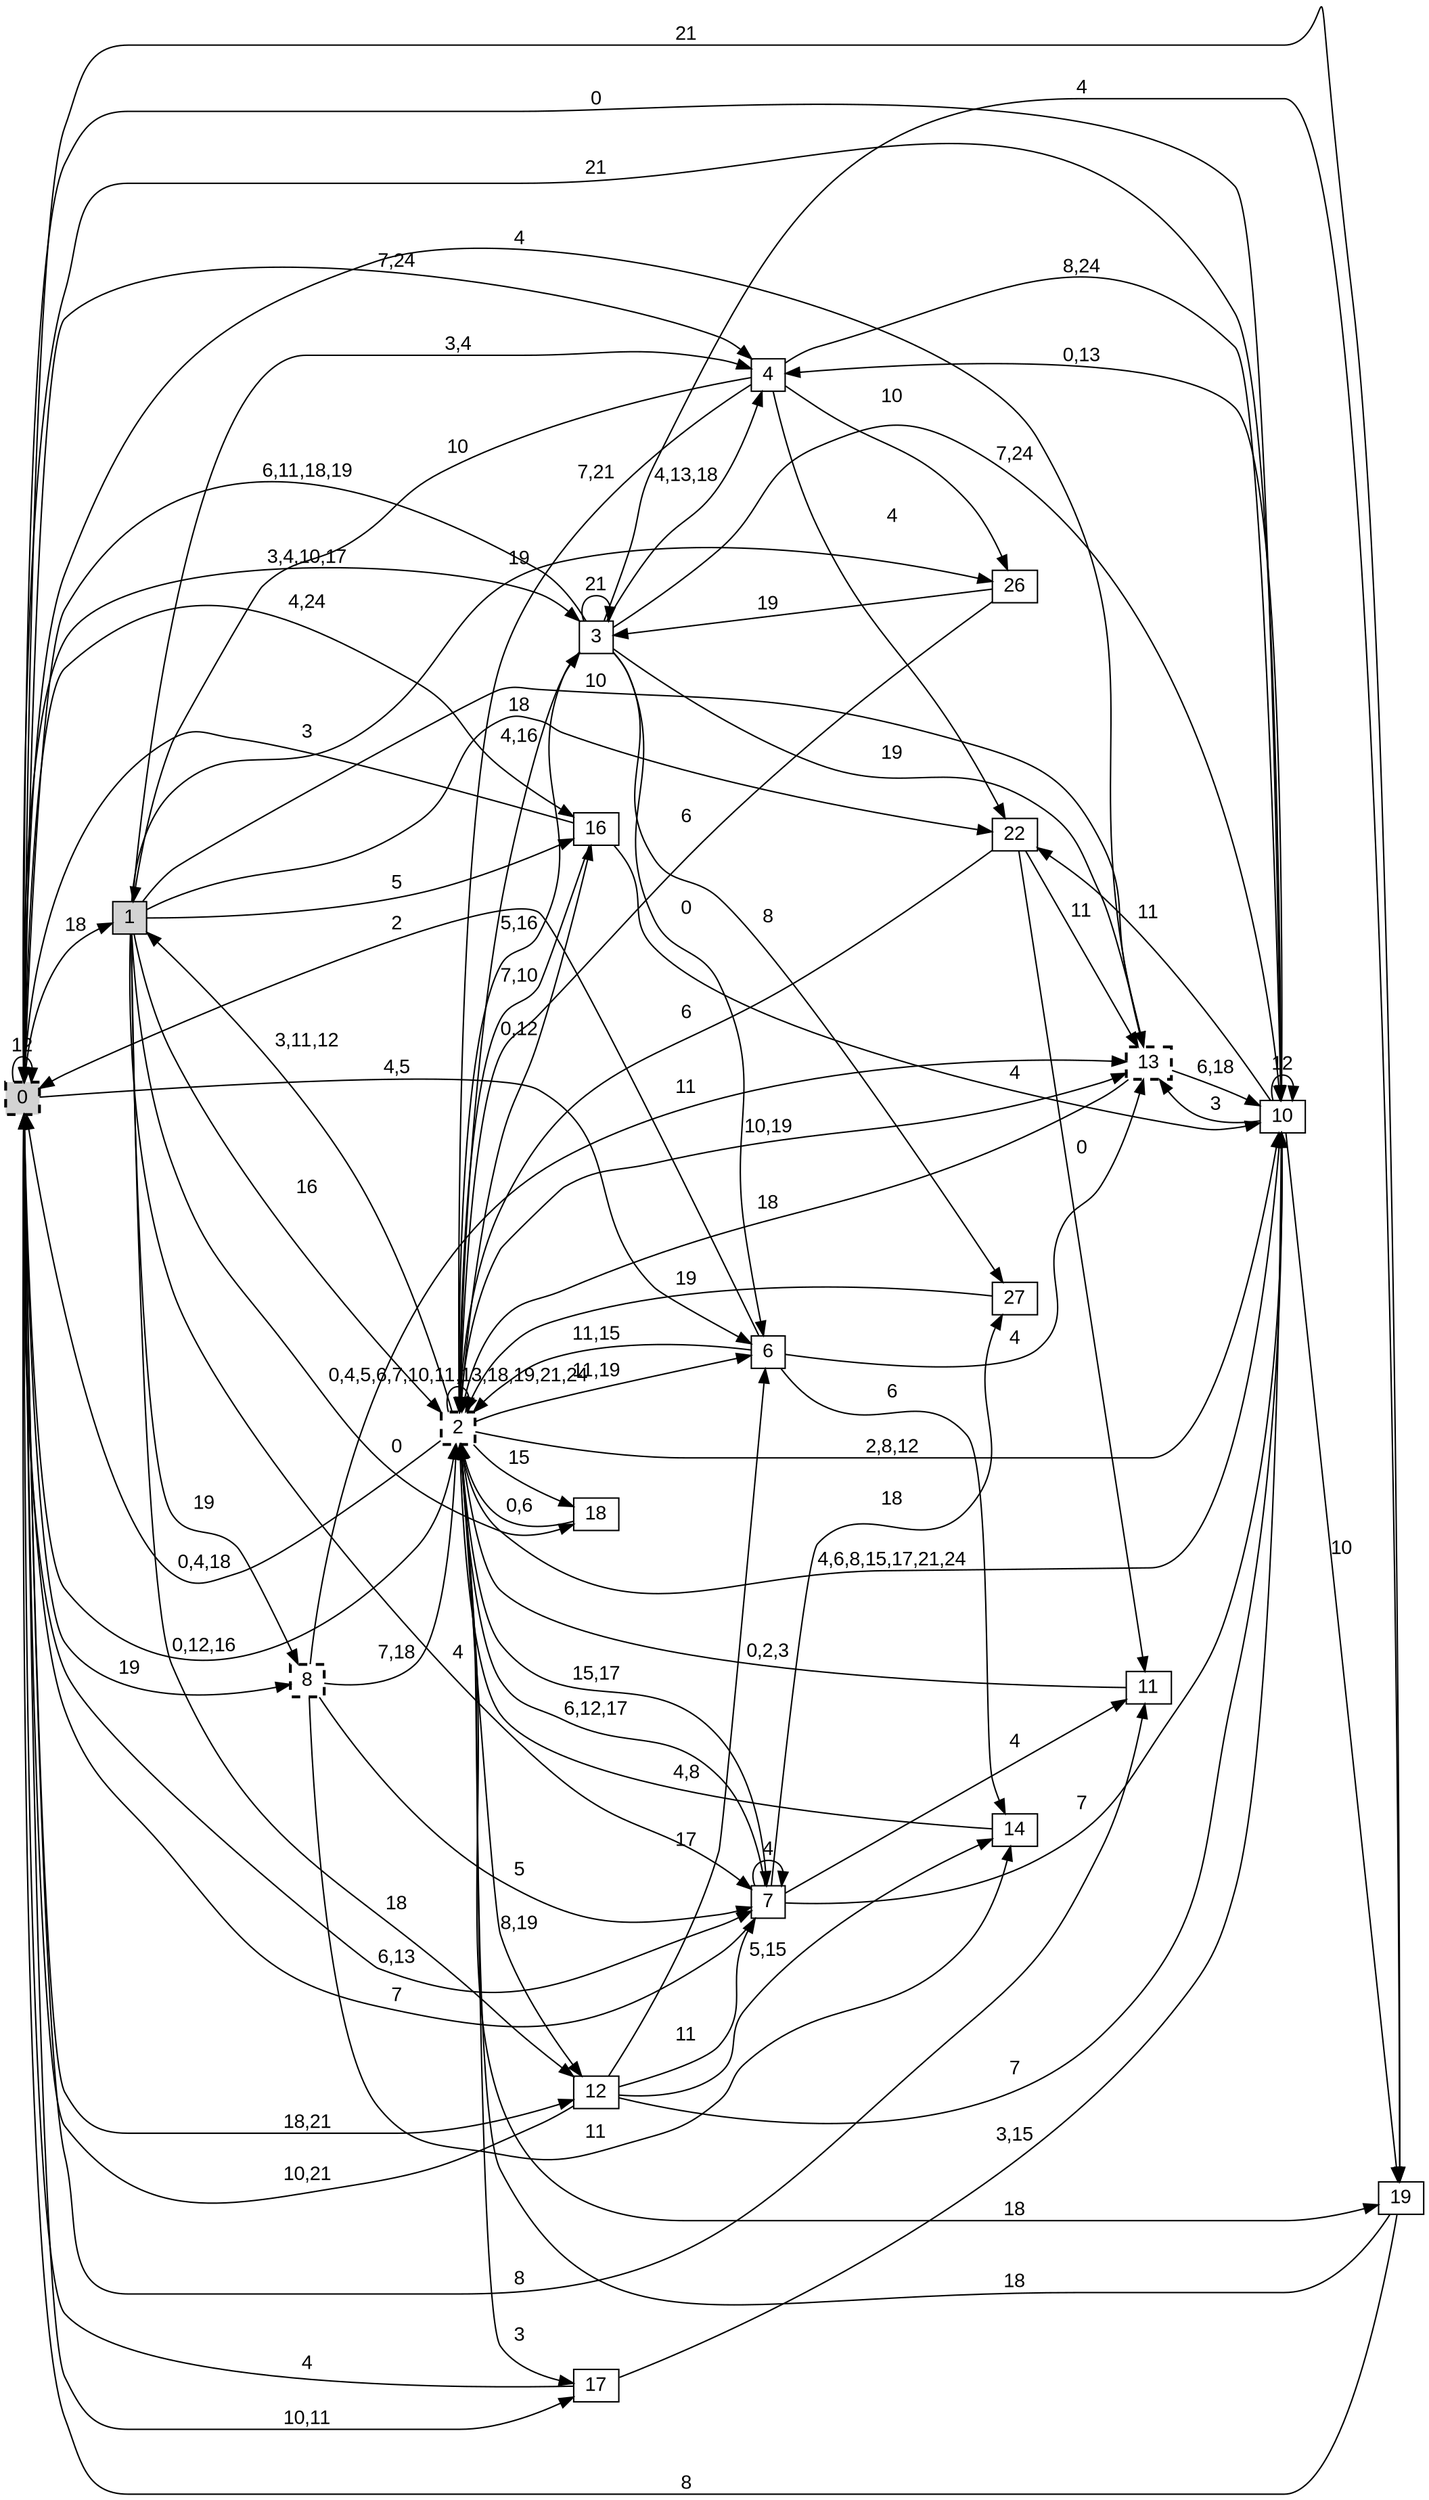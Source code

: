 digraph "NDFA" {
  rankdir=LR
  node [shape=box width=0.1 height=0.1 fontname=Arial]
  edge [fontname=Arial]
/* Estados */
 s0 [label="0" style="filled,bold,dashed"] /* I:1 F:1 D:0 */
 s1 [label="1" style="filled"] /* I:1 F:0 D:0 */
 s2 [label="2" style="bold,dashed"] /* I:0 F:1 D:0 */
 s3 [label="3" ] /* I:0 F:0 D:0 */
 s4 [label="4" ] /* I:0 F:0 D:0 */
 s6 [label="6" ] /* I:0 F:0 D:0 */
 s7 [label="7" ] /* I:0 F:0 D:0 */
 s8 [label="8" style="bold,dashed"] /* I:0 F:1 D:0 */
 s10 [label="10" ] /* I:0 F:0 D:0 */
 s11 [label="11" ] /* I:0 F:0 D:0 */
 s12 [label="12" ] /* I:0 F:0 D:0 */
 s13 [label="13" style="bold,dashed"] /* I:0 F:1 D:0 */
 s14 [label="14" ] /* I:0 F:0 D:0 */
 s16 [label="16" ] /* I:0 F:0 D:0 */
 s17 [label="17" ] /* I:0 F:0 D:0 */
 s18 [label="18" ] /* I:0 F:0 D:0 */
 s19 [label="19" ] /* I:0 F:0 D:0 */
 s22 [label="22" ] /* I:0 F:0 D:0 */
 s26 [label="26" ] /* I:0 F:0 D:0 */
 s27 [label="27" ] /* I:0 F:0 D:0 */
/* Transiciones */
  s0 -> s0 [label="12"]
  s0 -> s1 [label="18"]
  s0 -> s2 [label="0,12,16"]
  s0 -> s3 [label="3,4,10,17"]
  s0 -> s4 [label="7,24"]
  s0 -> s6 [label="4,5"]
  s0 -> s7 [label="6,13"]
  s0 -> s8 [label="19"]
  s0 -> s10 [label="0"]
  s0 -> s11 [label="8"]
  s0 -> s12 [label="18,21"]
  s0 -> s16 [label="4,24"]
  s0 -> s17 [label="10,11"]
  s0 -> s19 [label="21"]
  s1 -> s2 [label="16"]
  s1 -> s4 [label="3,4"]
  s1 -> s7 [label="4"]
  s1 -> s8 [label="19"]
  s1 -> s12 [label="18"]
  s1 -> s13 [label="10"]
  s1 -> s16 [label="5"]
  s1 -> s18 [label="0"]
  s1 -> s22 [label="18"]
  s1 -> s26 [label="19"]
  s2 -> s0 [label="0,4,18"]
  s2 -> s1 [label="3,11,12"]
  s2 -> s2 [label="0,4,5,6,7,10,11,13,18,19,21,24"]
  s2 -> s3 [label="4,16"]
  s2 -> s6 [label="11,19"]
  s2 -> s7 [label="15,17"]
  s2 -> s10 [label="2,8,12"]
  s2 -> s12 [label="8,19"]
  s2 -> s13 [label="10,19"]
  s2 -> s16 [label="0,12"]
  s2 -> s17 [label="3"]
  s2 -> s18 [label="15"]
  s2 -> s19 [label="18"]
  s3 -> s0 [label="6,11,18,19"]
  s3 -> s2 [label="5,16"]
  s3 -> s3 [label="21"]
  s3 -> s4 [label="4,13,18"]
  s3 -> s6 [label="0"]
  s3 -> s10 [label="7,24"]
  s3 -> s13 [label="19"]
  s3 -> s19 [label="4"]
  s3 -> s27 [label="8"]
  s4 -> s1 [label="10"]
  s4 -> s2 [label="7,21"]
  s4 -> s10 [label="8,24"]
  s4 -> s22 [label="4"]
  s4 -> s26 [label="10"]
  s6 -> s0 [label="2"]
  s6 -> s2 [label="11,15"]
  s6 -> s13 [label="4"]
  s6 -> s14 [label="6"]
  s7 -> s0 [label="7"]
  s7 -> s2 [label="6,12,17"]
  s7 -> s7 [label="4"]
  s7 -> s10 [label="7"]
  s7 -> s11 [label="4"]
  s7 -> s27 [label="18"]
  s8 -> s2 [label="7,18"]
  s8 -> s7 [label="5"]
  s8 -> s13 [label="11"]
  s8 -> s14 [label="11"]
  s10 -> s0 [label="21"]
  s10 -> s2 [label="4,6,8,15,17,21,24"]
  s10 -> s4 [label="0,13"]
  s10 -> s10 [label="12"]
  s10 -> s13 [label="3"]
  s10 -> s19 [label="10"]
  s10 -> s22 [label="11"]
  s11 -> s2 [label="0,2,3"]
  s12 -> s0 [label="10,21"]
  s12 -> s6 [label="17"]
  s12 -> s7 [label="11"]
  s12 -> s10 [label="7"]
  s12 -> s14 [label="5,15"]
  s13 -> s0 [label="4"]
  s13 -> s2 [label="18"]
  s13 -> s10 [label="6,18"]
  s14 -> s2 [label="4,8"]
  s16 -> s0 [label="3"]
  s16 -> s2 [label="7,10"]
  s16 -> s10 [label="4"]
  s17 -> s0 [label="4"]
  s17 -> s10 [label="3,15"]
  s18 -> s2 [label="0,6"]
  s19 -> s0 [label="8"]
  s19 -> s2 [label="18"]
  s22 -> s2 [label="6"]
  s22 -> s11 [label="0"]
  s22 -> s13 [label="11"]
  s26 -> s2 [label="6"]
  s26 -> s3 [label="19"]
  s27 -> s2 [label="19"]
}
